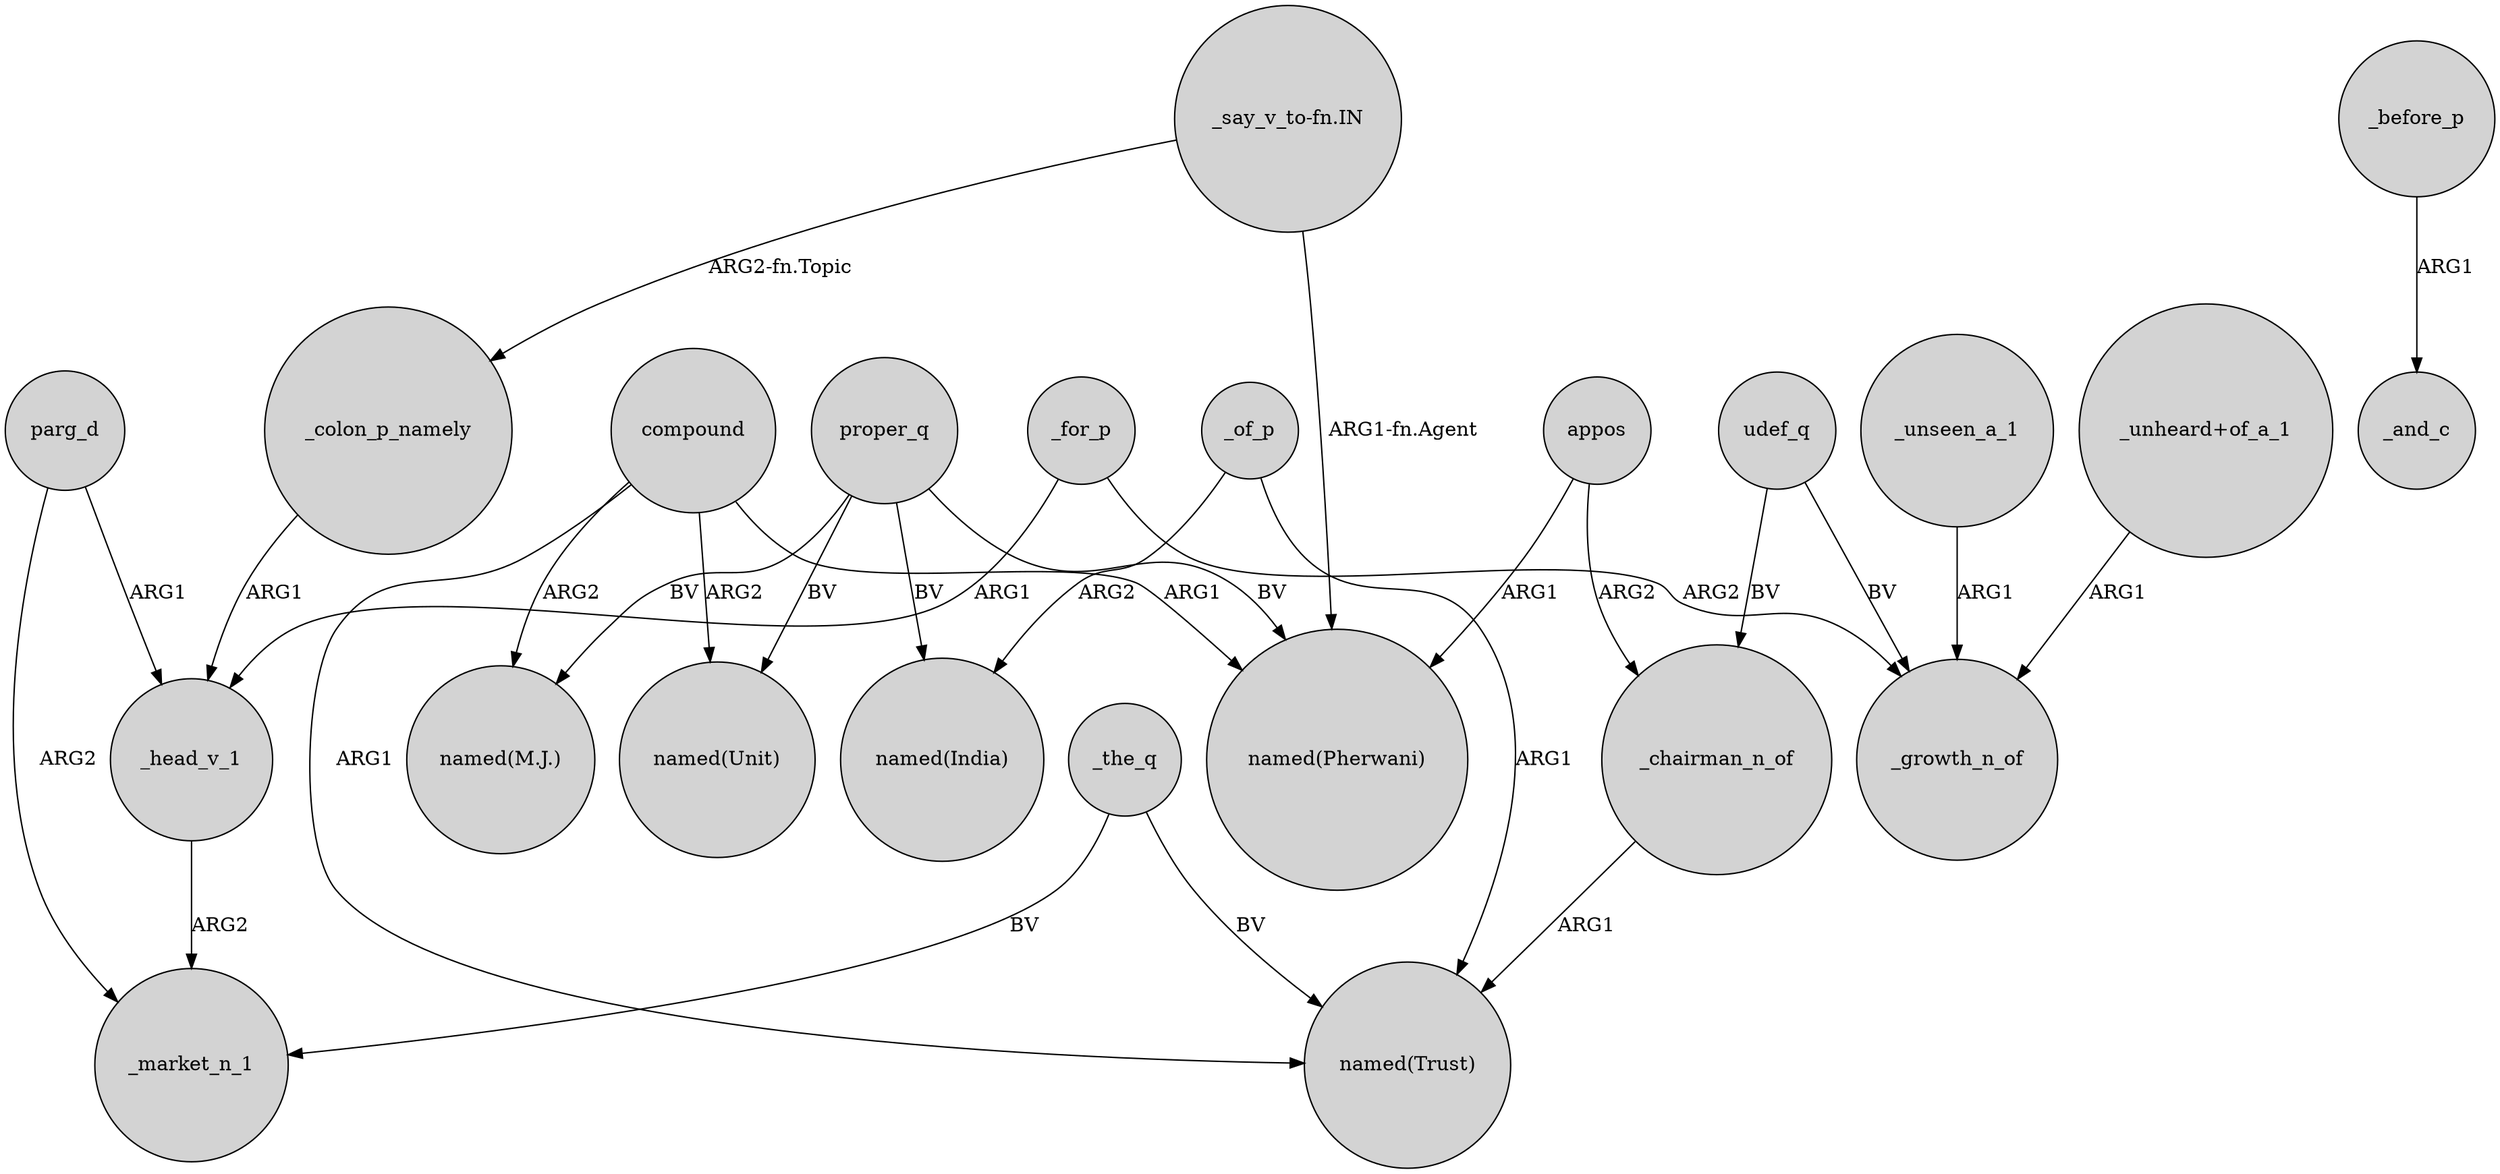 digraph {
	node [shape=circle style=filled]
	parg_d -> _head_v_1 [label=ARG1]
	compound -> "named(M.J.)" [label=ARG2]
	compound -> "named(Pherwani)" [label=ARG1]
	proper_q -> "named(Unit)" [label=BV]
	"_say_v_to-fn.IN" -> _colon_p_namely [label="ARG2-fn.Topic"]
	proper_q -> "named(India)" [label=BV]
	_colon_p_namely -> _head_v_1 [label=ARG1]
	_before_p -> _and_c [label=ARG1]
	compound -> "named(Trust)" [label=ARG1]
	proper_q -> "named(Pherwani)" [label=BV]
	_unseen_a_1 -> _growth_n_of [label=ARG1]
	_of_p -> "named(Trust)" [label=ARG1]
	udef_q -> _chairman_n_of [label=BV]
	appos -> "named(Pherwani)" [label=ARG1]
	_head_v_1 -> _market_n_1 [label=ARG2]
	parg_d -> _market_n_1 [label=ARG2]
	_the_q -> "named(Trust)" [label=BV]
	compound -> "named(Unit)" [label=ARG2]
	appos -> _chairman_n_of [label=ARG2]
	_for_p -> _growth_n_of [label=ARG2]
	_of_p -> "named(India)" [label=ARG2]
	"_say_v_to-fn.IN" -> "named(Pherwani)" [label="ARG1-fn.Agent"]
	proper_q -> "named(M.J.)" [label=BV]
	_chairman_n_of -> "named(Trust)" [label=ARG1]
	_the_q -> _market_n_1 [label=BV]
	udef_q -> _growth_n_of [label=BV]
	_for_p -> _head_v_1 [label=ARG1]
	"_unheard+of_a_1" -> _growth_n_of [label=ARG1]
}
